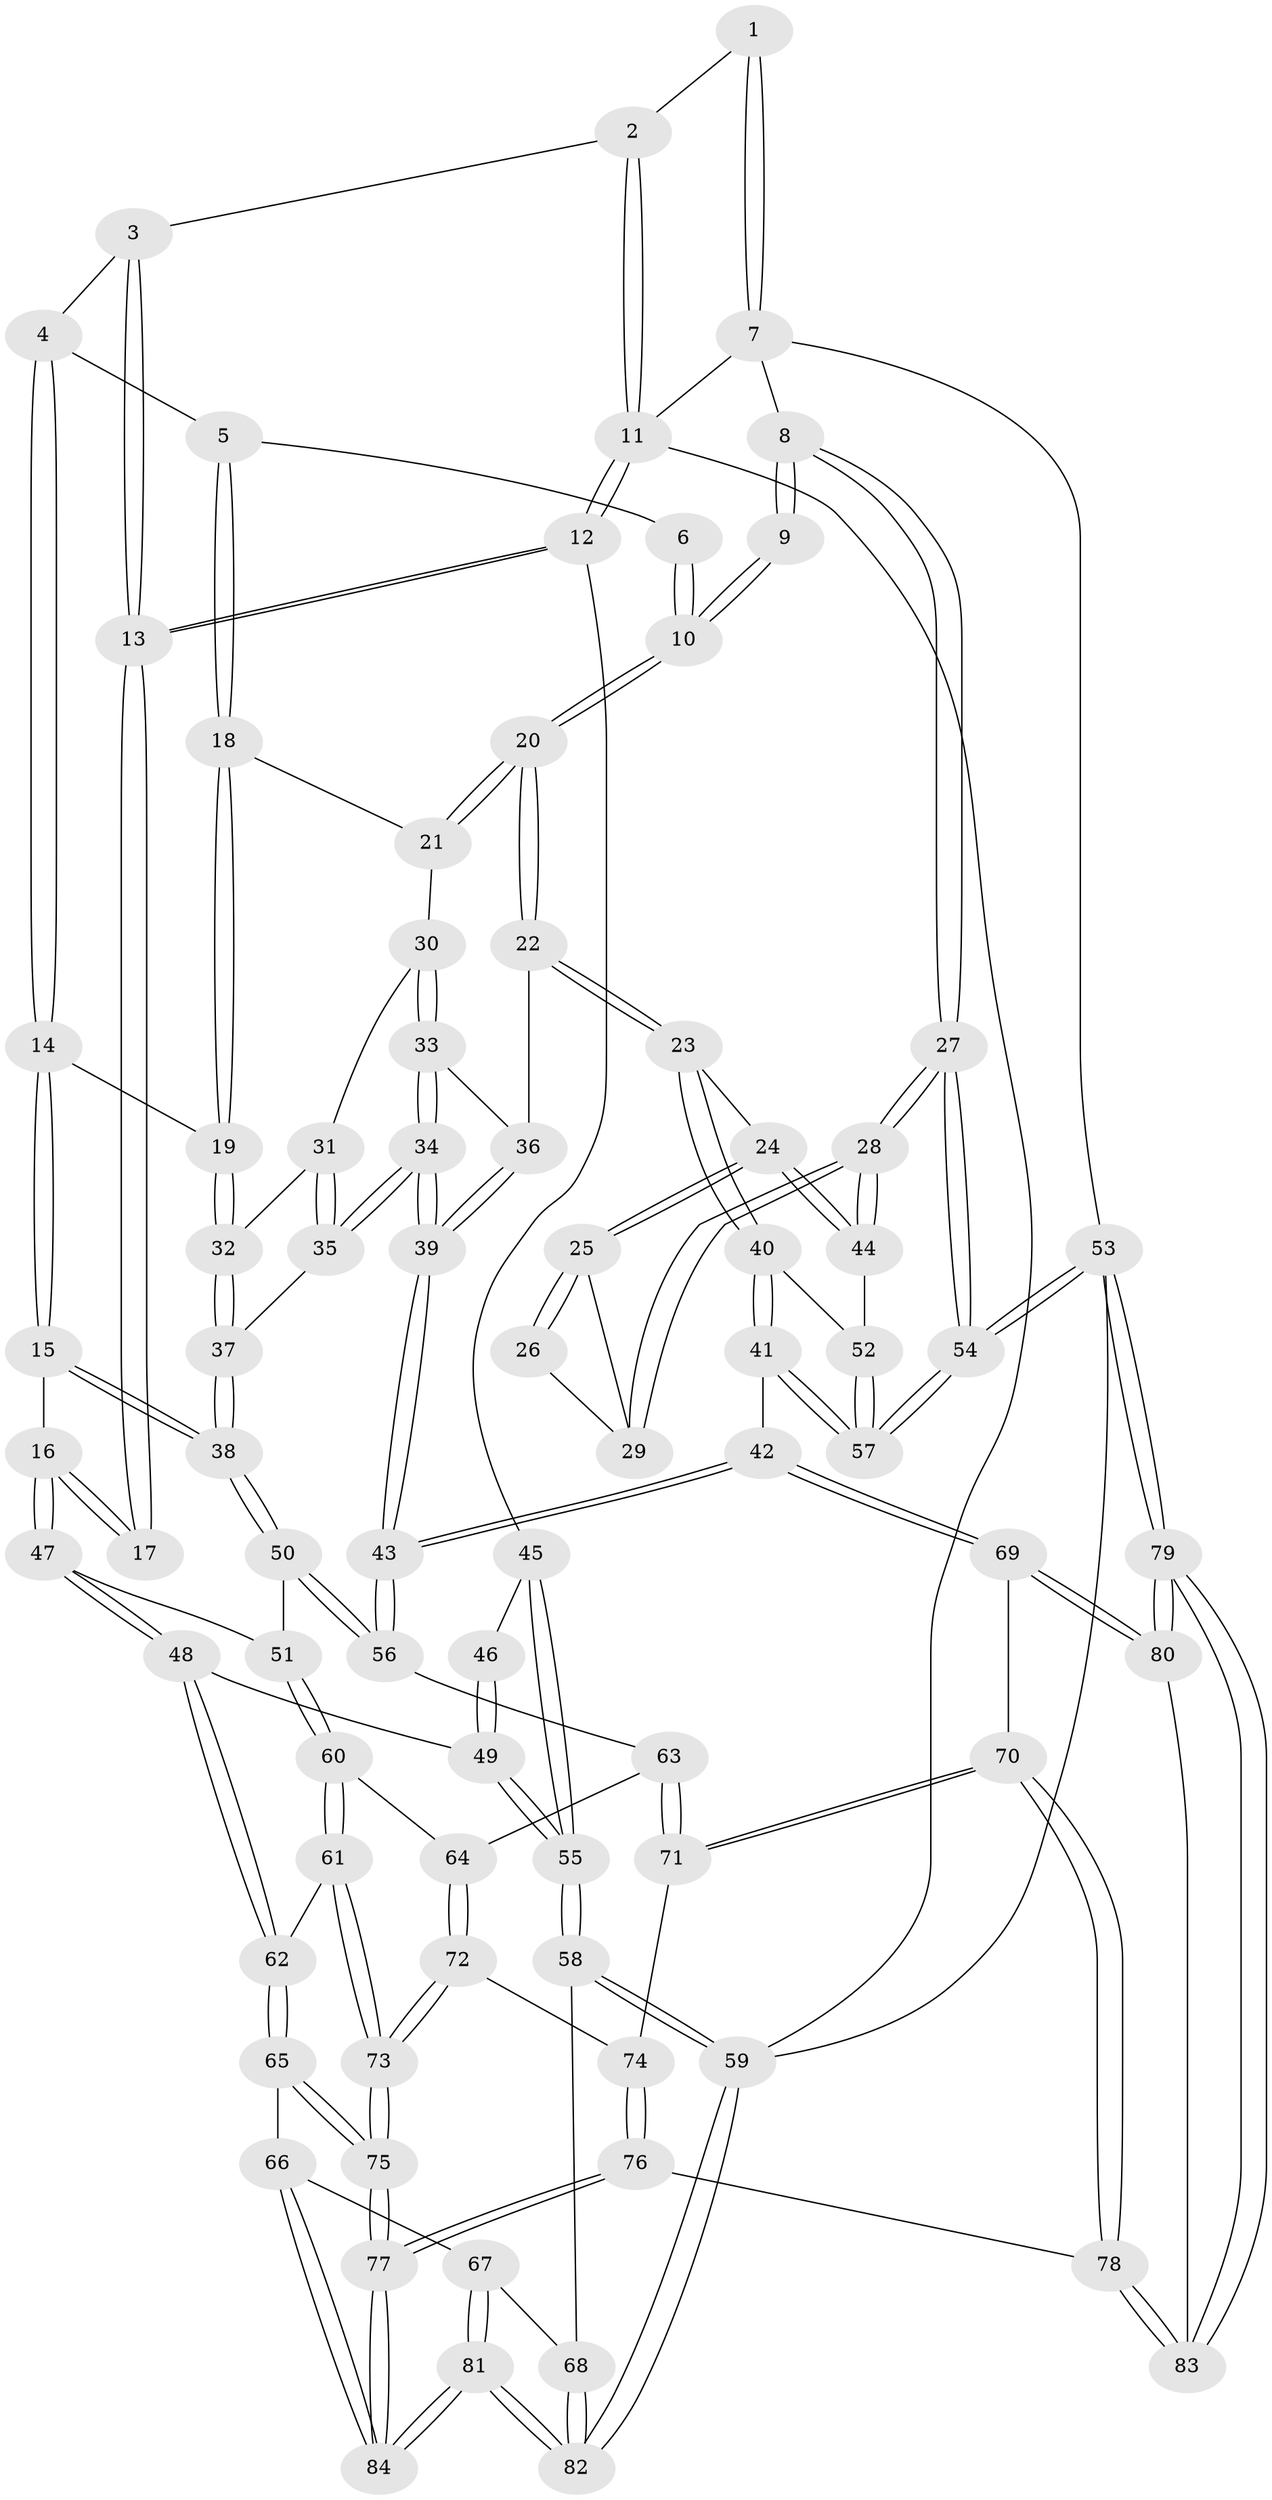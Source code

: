 // Generated by graph-tools (version 1.1) at 2025/16/03/09/25 04:16:57]
// undirected, 84 vertices, 207 edges
graph export_dot {
graph [start="1"]
  node [color=gray90,style=filled];
  1 [pos="+0.8181648783555329+0"];
  2 [pos="+0.4932158564450166+0.02030189958543133"];
  3 [pos="+0.4929168785437332+0.0219910534689398"];
  4 [pos="+0.49534931069635446+0.02969029868392819"];
  5 [pos="+0.537462053299918+0.12082153426204982"];
  6 [pos="+0.733734903355365+0.250026911147389"];
  7 [pos="+1+0"];
  8 [pos="+1+0.008792479156189243"];
  9 [pos="+0.8935602964971385+0.29046329077797367"];
  10 [pos="+0.7893670825494359+0.3383543392037053"];
  11 [pos="+0+0"];
  12 [pos="+0+0"];
  13 [pos="+0.24078841618920366+0.2830622619421685"];
  14 [pos="+0.4398361690700895+0.3427753627337736"];
  15 [pos="+0.3340157480634962+0.4127030966839876"];
  16 [pos="+0.24294160568591144+0.39664054345701494"];
  17 [pos="+0.235665133067432+0.3888539203483559"];
  18 [pos="+0.5738008311191477+0.24746419204428596"];
  19 [pos="+0.5460965205497094+0.3744891105292708"];
  20 [pos="+0.7797016083394179+0.3476348416977665"];
  21 [pos="+0.7327195860504521+0.3546284059176703"];
  22 [pos="+0.7966862919114871+0.4859349144448079"];
  23 [pos="+0.8389263804274911+0.522430668443763"];
  24 [pos="+0.8650602892051832+0.5112170002654968"];
  25 [pos="+0.8735815685220915+0.5063821128956906"];
  26 [pos="+0.8876548611353581+0.4057088170232586"];
  27 [pos="+1+0.4446297350065941"];
  28 [pos="+1+0.4451361851793791"];
  29 [pos="+0.924205482564939+0.4939311783905692"];
  30 [pos="+0.7068944959309527+0.37666748553257656"];
  31 [pos="+0.6959856772908786+0.3801681575584385"];
  32 [pos="+0.5465090877713412+0.37648919636247075"];
  33 [pos="+0.6759257051060814+0.5038641379571557"];
  34 [pos="+0.6049219219190344+0.5424035342831904"];
  35 [pos="+0.5429063652263946+0.5069923360515656"];
  36 [pos="+0.7477044227639543+0.5062248097836923"];
  37 [pos="+0.530800789486771+0.5028075875980901"];
  38 [pos="+0.4992463785175491+0.5134185657947219"];
  39 [pos="+0.7072569682301693+0.7445206331387201"];
  40 [pos="+0.8388793360779433+0.5380474844232933"];
  41 [pos="+0.7765856434148413+0.7659560866672632"];
  42 [pos="+0.7234977062739372+0.7692649707911478"];
  43 [pos="+0.71216386900052+0.7579643740301881"];
  44 [pos="+0.962007188923852+0.5858455959252873"];
  45 [pos="+0+0.25593808343535124"];
  46 [pos="+0.22490357723702717+0.39169763680837383"];
  47 [pos="+0.255945760563051+0.562099607795362"];
  48 [pos="+0.13893973607428187+0.678072257626599"];
  49 [pos="+0+0.5890001231409646"];
  50 [pos="+0.45219499538229013+0.5975216600204484"];
  51 [pos="+0.3465736343004557+0.6325566084330254"];
  52 [pos="+0.9430958991678008+0.6010062311048535"];
  53 [pos="+1+1"];
  54 [pos="+1+1"];
  55 [pos="+0+0.5918394809037102"];
  56 [pos="+0.5066734897936652+0.7187094368853656"];
  57 [pos="+0.851765576670629+0.7872665861269215"];
  58 [pos="+0+0.8543219726312145"];
  59 [pos="+0+1"];
  60 [pos="+0.3344358288305841+0.737422612005865"];
  61 [pos="+0.19482916879794035+0.7794899996229722"];
  62 [pos="+0.18184039959249126+0.7798170217038305"];
  63 [pos="+0.4772636153340947+0.7431459885598012"];
  64 [pos="+0.37695546191691776+0.7735163030822316"];
  65 [pos="+0.14835394360794768+0.8420257803526365"];
  66 [pos="+0.11753155533341485+0.8745943430345474"];
  67 [pos="+0.022113275112120353+0.8738512047262974"];
  68 [pos="+0.01256170072574241+0.8732112926014578"];
  69 [pos="+0.705843198951631+0.7986499611748957"];
  70 [pos="+0.6906099811171083+0.8096610514606588"];
  71 [pos="+0.49229274272911655+0.8728338920802414"];
  72 [pos="+0.38043638571901495+0.8108714505320368"];
  73 [pos="+0.3372282882168598+0.8953768737422858"];
  74 [pos="+0.481587516389009+0.882767669636239"];
  75 [pos="+0.3361321528976161+0.9618903334483028"];
  76 [pos="+0.410557665984335+1"];
  77 [pos="+0.40349737303015953+1"];
  78 [pos="+0.4129032131251054+1"];
  79 [pos="+0.9079042317508974+1"];
  80 [pos="+0.7079187573009001+0.8573862624435853"];
  81 [pos="+0.1246229131091429+1"];
  82 [pos="+0.12329739547430998+1"];
  83 [pos="+0.6318502497069166+1"];
  84 [pos="+0.23242624457164873+1"];
  1 -- 2;
  1 -- 7;
  1 -- 7;
  2 -- 3;
  2 -- 11;
  2 -- 11;
  3 -- 4;
  3 -- 13;
  3 -- 13;
  4 -- 5;
  4 -- 14;
  4 -- 14;
  5 -- 6;
  5 -- 18;
  5 -- 18;
  6 -- 10;
  6 -- 10;
  7 -- 8;
  7 -- 11;
  7 -- 53;
  8 -- 9;
  8 -- 9;
  8 -- 27;
  8 -- 27;
  9 -- 10;
  9 -- 10;
  10 -- 20;
  10 -- 20;
  11 -- 12;
  11 -- 12;
  11 -- 59;
  12 -- 13;
  12 -- 13;
  12 -- 45;
  13 -- 17;
  13 -- 17;
  14 -- 15;
  14 -- 15;
  14 -- 19;
  15 -- 16;
  15 -- 38;
  15 -- 38;
  16 -- 17;
  16 -- 17;
  16 -- 47;
  16 -- 47;
  18 -- 19;
  18 -- 19;
  18 -- 21;
  19 -- 32;
  19 -- 32;
  20 -- 21;
  20 -- 21;
  20 -- 22;
  20 -- 22;
  21 -- 30;
  22 -- 23;
  22 -- 23;
  22 -- 36;
  23 -- 24;
  23 -- 40;
  23 -- 40;
  24 -- 25;
  24 -- 25;
  24 -- 44;
  24 -- 44;
  25 -- 26;
  25 -- 26;
  25 -- 29;
  26 -- 29;
  27 -- 28;
  27 -- 28;
  27 -- 54;
  27 -- 54;
  28 -- 29;
  28 -- 29;
  28 -- 44;
  28 -- 44;
  30 -- 31;
  30 -- 33;
  30 -- 33;
  31 -- 32;
  31 -- 35;
  31 -- 35;
  32 -- 37;
  32 -- 37;
  33 -- 34;
  33 -- 34;
  33 -- 36;
  34 -- 35;
  34 -- 35;
  34 -- 39;
  34 -- 39;
  35 -- 37;
  36 -- 39;
  36 -- 39;
  37 -- 38;
  37 -- 38;
  38 -- 50;
  38 -- 50;
  39 -- 43;
  39 -- 43;
  40 -- 41;
  40 -- 41;
  40 -- 52;
  41 -- 42;
  41 -- 57;
  41 -- 57;
  42 -- 43;
  42 -- 43;
  42 -- 69;
  42 -- 69;
  43 -- 56;
  43 -- 56;
  44 -- 52;
  45 -- 46;
  45 -- 55;
  45 -- 55;
  46 -- 49;
  46 -- 49;
  47 -- 48;
  47 -- 48;
  47 -- 51;
  48 -- 49;
  48 -- 62;
  48 -- 62;
  49 -- 55;
  49 -- 55;
  50 -- 51;
  50 -- 56;
  50 -- 56;
  51 -- 60;
  51 -- 60;
  52 -- 57;
  52 -- 57;
  53 -- 54;
  53 -- 54;
  53 -- 79;
  53 -- 79;
  53 -- 59;
  54 -- 57;
  54 -- 57;
  55 -- 58;
  55 -- 58;
  56 -- 63;
  58 -- 59;
  58 -- 59;
  58 -- 68;
  59 -- 82;
  59 -- 82;
  60 -- 61;
  60 -- 61;
  60 -- 64;
  61 -- 62;
  61 -- 73;
  61 -- 73;
  62 -- 65;
  62 -- 65;
  63 -- 64;
  63 -- 71;
  63 -- 71;
  64 -- 72;
  64 -- 72;
  65 -- 66;
  65 -- 75;
  65 -- 75;
  66 -- 67;
  66 -- 84;
  66 -- 84;
  67 -- 68;
  67 -- 81;
  67 -- 81;
  68 -- 82;
  68 -- 82;
  69 -- 70;
  69 -- 80;
  69 -- 80;
  70 -- 71;
  70 -- 71;
  70 -- 78;
  70 -- 78;
  71 -- 74;
  72 -- 73;
  72 -- 73;
  72 -- 74;
  73 -- 75;
  73 -- 75;
  74 -- 76;
  74 -- 76;
  75 -- 77;
  75 -- 77;
  76 -- 77;
  76 -- 77;
  76 -- 78;
  77 -- 84;
  77 -- 84;
  78 -- 83;
  78 -- 83;
  79 -- 80;
  79 -- 80;
  79 -- 83;
  79 -- 83;
  80 -- 83;
  81 -- 82;
  81 -- 82;
  81 -- 84;
  81 -- 84;
}
